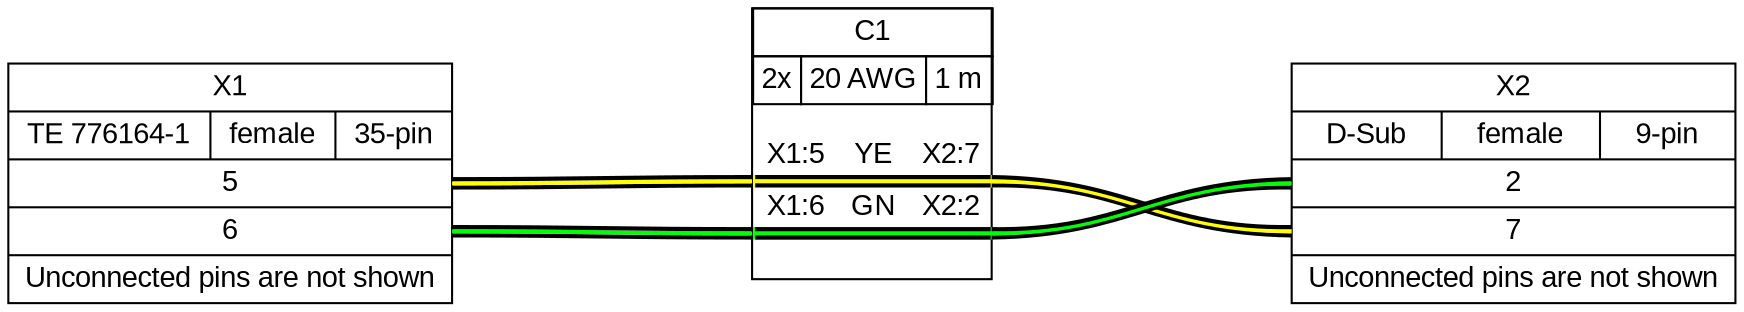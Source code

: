 graph {
// Graph generated by WireViz
// https://github.com/formatc1702/WireViz
	graph [bgcolor=white fontname=arial nodesep=0.33 rankdir=LR ranksep=2]
	node [fillcolor=white fontname=arial shape=record style=filled]
	edge [fontname=arial style=bold]
	X1 [label="X1|{TE 776164-1|female|35-pin}|{{<p5r>5|<p6r>6}}|Unconnected pins are not shown"]
	X2 [label="X2|{D-Sub|female|9-pin}|{{<p2l>2|<p7l>7}}|Unconnected pins are not shown"]
	edge [color="#000000:#ffff00:#000000"]
	X1:p5r:e -- C1:w1:w
	C1:w1:e -- X2:p7l:w
	edge [color="#000000:#00ff00:#000000"]
	X1:p6r:e -- C1:w2:w
	C1:w2:e -- X2:p2l:w
	C1 [label=<<table border="0" cellspacing="0" cellpadding="0"><tr><td><table border="0" cellspacing="0" cellpadding="3" cellborder="1"><tr><td colspan="3">C1</td></tr><tr><td>2x</td><td>20 AWG</td><td>1 m</td></tr></table></td></tr><tr><td>&nbsp;</td></tr><tr><td><table border="0" cellspacing="0" cellborder="0"><tr><td>X1:5</td><td>YE</td><td>X2:7</td></tr><tr><td colspan="3" cellpadding="0" height="6" bgcolor="#ffff00" border="2" sides="tb" port="w1"></td></tr><tr><td>X1:6</td><td>GN</td><td>X2:2</td></tr><tr><td colspan="3" cellpadding="0" height="6" bgcolor="#00ff00" border="2" sides="tb" port="w2"></td></tr><tr><td>&nbsp;</td></tr></table></td></tr></table>> fillcolor=white margin=0 shape=box style=""]
}
